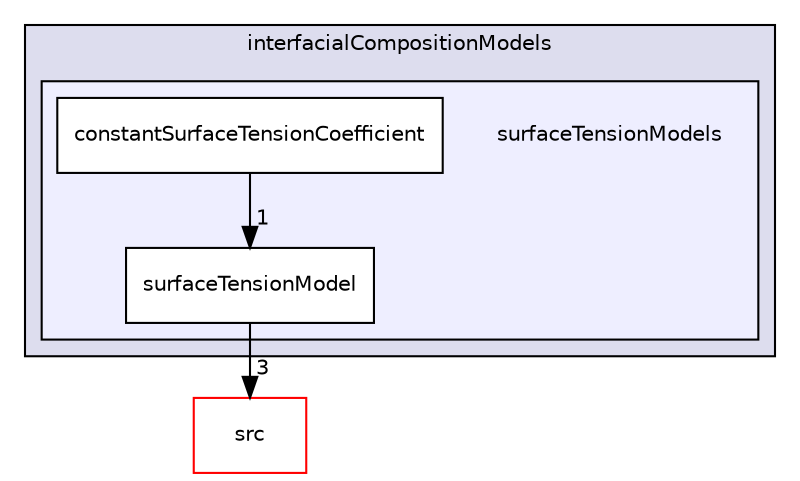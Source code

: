 digraph "applications/solvers/multiphase/reactingEulerFoam/interfacialCompositionModels/surfaceTensionModels" {
  bgcolor=transparent;
  compound=true
  node [ fontsize="10", fontname="Helvetica"];
  edge [ labelfontsize="10", labelfontname="Helvetica"];
  subgraph clusterdir_ac187bbca992c8e90ac4c7812a06e744 {
    graph [ bgcolor="#ddddee", pencolor="black", label="interfacialCompositionModels" fontname="Helvetica", fontsize="10", URL="dir_ac187bbca992c8e90ac4c7812a06e744.html"]
  subgraph clusterdir_da70744293beda45eee8512d80ae4942 {
    graph [ bgcolor="#eeeeff", pencolor="black", label="" URL="dir_da70744293beda45eee8512d80ae4942.html"];
    dir_da70744293beda45eee8512d80ae4942 [shape=plaintext label="surfaceTensionModels"];
    dir_f8c6e8ec2cc0325a0fc182dad9fcfaa6 [shape=box label="constantSurfaceTensionCoefficient" color="black" fillcolor="white" style="filled" URL="dir_f8c6e8ec2cc0325a0fc182dad9fcfaa6.html"];
    dir_85cbbd72a11d0fde15695fa39e1d4391 [shape=box label="surfaceTensionModel" color="black" fillcolor="white" style="filled" URL="dir_85cbbd72a11d0fde15695fa39e1d4391.html"];
  }
  }
  dir_68267d1309a1af8e8297ef4c3efbcdba [shape=box label="src" color="red" URL="dir_68267d1309a1af8e8297ef4c3efbcdba.html"];
  dir_f8c6e8ec2cc0325a0fc182dad9fcfaa6->dir_85cbbd72a11d0fde15695fa39e1d4391 [headlabel="1", labeldistance=1.5 headhref="dir_000240_000241.html"];
  dir_85cbbd72a11d0fde15695fa39e1d4391->dir_68267d1309a1af8e8297ef4c3efbcdba [headlabel="3", labeldistance=1.5 headhref="dir_000241_000736.html"];
}
